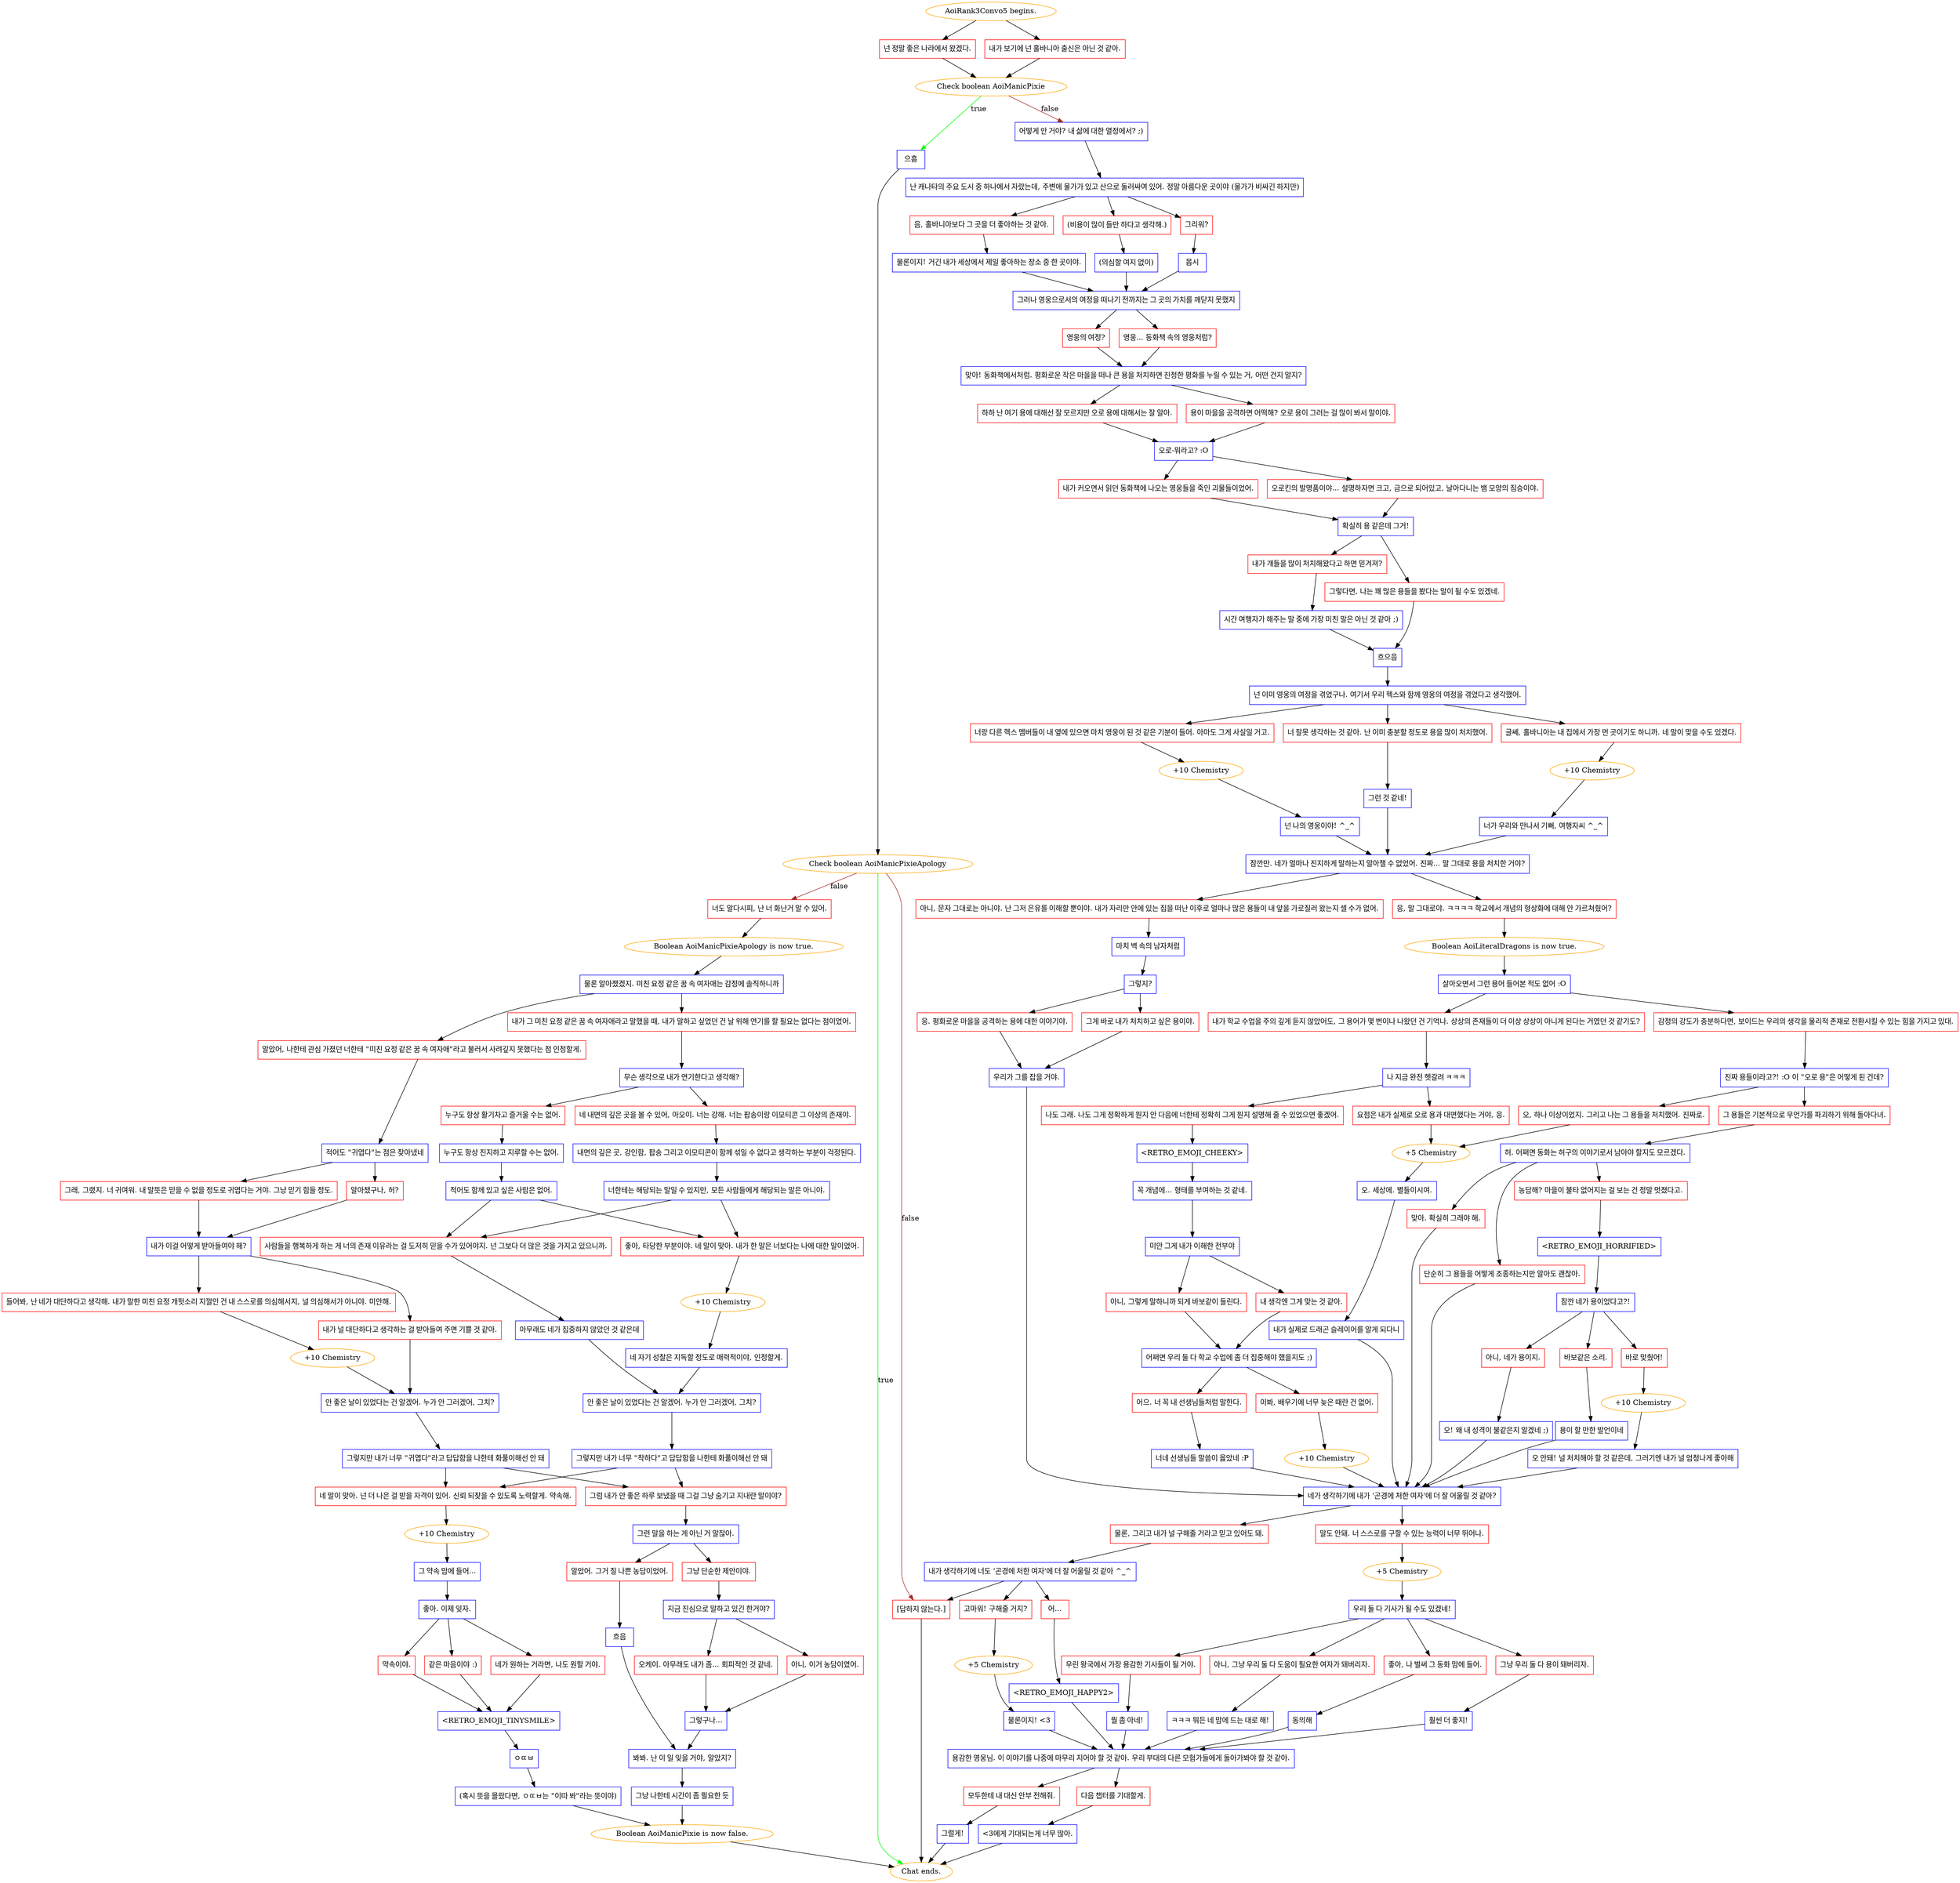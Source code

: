digraph {
	"AoiRank3Convo5 begins." [color=orange];
		"AoiRank3Convo5 begins." -> j3718593282;
		"AoiRank3Convo5 begins." -> j1055669442;
	j3718593282 [label="넌 정말 좋은 나라에서 왔겠다.",shape=box,color=red];
		j3718593282 -> j2671432348;
	j1055669442 [label="내가 보기에 넌 홀바니아 출신은 아닌 것 같아.",shape=box,color=red];
		j1055669442 -> j2671432348;
	j2671432348 [label="Check boolean AoiManicPixie",color=orange];
		j2671432348 -> j1931929848 [label=true,color=green];
		j2671432348 -> j626131541 [label=false,color=brown];
	j1931929848 [label="으흠",shape=box,color=blue];
		j1931929848 -> j2415931465;
	j626131541 [label="어떻게 안 거야? 내 삶에 대한 열정에서? ;)",shape=box,color=blue];
		j626131541 -> j1613903290;
	j2415931465 [label="Check boolean AoiManicPixieApology",color=orange];
		j2415931465 -> "Chat ends." [label=true,color=green];
		j2415931465 -> j2622425284 [label=false,color=brown];
		j2415931465 -> j283737197 [label=false,color=brown];
	j1613903290 [label="난 캐나타의 주요 도시 중 하나에서 자랐는데, 주변에 물가가 있고 산으로 둘러싸여 있어. 정말 아름다운 곳이야 (물가가 비싸긴 하지만)",shape=box,color=blue];
		j1613903290 -> j939656562;
		j1613903290 -> j3783822818;
		j1613903290 -> j1557448957;
	"Chat ends." [color=orange];
	j2622425284 [label="너도 알다시피, 난 너 화난거 알 수 있어.",shape=box,color=red];
		j2622425284 -> j180206633;
	j283737197 [label="[답하지 않는다.]",shape=box,color=red];
		j283737197 -> "Chat ends.";
	j939656562 [label="그리워?",shape=box,color=red];
		j939656562 -> j4263682030;
	j3783822818 [label="음, 홀바니아보다 그 곳을 더 좋아하는 것 같아.",shape=box,color=red];
		j3783822818 -> j1737028304;
	j1557448957 [label="(비용이 많이 들만 하다고 생각해.)",shape=box,color=red];
		j1557448957 -> j3135385578;
	j180206633 [label="Boolean AoiManicPixieApology is now true.",color=orange];
		j180206633 -> j776267676;
	j4263682030 [label="몹시",shape=box,color=blue];
		j4263682030 -> j469421646;
	j1737028304 [label="물론이지! 거긴 내가 세상에서 제일 좋아하는 장소 중 한 곳이야.",shape=box,color=blue];
		j1737028304 -> j469421646;
	j3135385578 [label="(의심할 여지 없이)",shape=box,color=blue];
		j3135385578 -> j469421646;
	j776267676 [label="물론 알아챘겠지. 미친 요정 같은 꿈 속 여자애는 감정에 솔직하니까",shape=box,color=blue];
		j776267676 -> j1031304309;
		j776267676 -> j1451547206;
	j469421646 [label="그러나 영웅으로서의 여정을 떠나기 전까지는 그 곳의 가치를 깨닫지 못했지",shape=box,color=blue];
		j469421646 -> j4017025417;
		j469421646 -> j2536610110;
	j1031304309 [label="알았어, 나한테 관심 가졌던 너한테 \"미친 요정 같은 꿈 속 여자애\"라고 불러서 사려깊지 못했다는 점 인정할게.",shape=box,color=red];
		j1031304309 -> j118679289;
	j1451547206 [label="내가 그 미친 요정 같은 꿈 속 여자애라고 말했을 때, 내가 말하고 싶었던 건 날 위해 연기를 할 필요는 없다는 점이었어.",shape=box,color=red];
		j1451547206 -> j2088819341;
	j4017025417 [label="영웅의 여정?",shape=box,color=red];
		j4017025417 -> j2759864053;
	j2536610110 [label="영웅... 동화책 속의 영웅처럼?",shape=box,color=red];
		j2536610110 -> j2759864053;
	j118679289 [label="적어도 \"귀엽다\"는 점은 찾아냈네",shape=box,color=blue];
		j118679289 -> j2154705580;
		j118679289 -> j3558277319;
	j2088819341 [label="무슨 생각으로 내가 연기한다고 생각해?",shape=box,color=blue];
		j2088819341 -> j218369904;
		j2088819341 -> j567825803;
	j2759864053 [label="맞아! 동화책에서처럼. 평화로운 작은 마을을 떠나 큰 용을 처치하면 진정한 평화를 누릴 수 있는 거, 어떤 건지 알지?",shape=box,color=blue];
		j2759864053 -> j3555192734;
		j2759864053 -> j3574534345;
	j2154705580 [label="그래, 그랬지. 너 귀여워. 내 말뜻은 믿을 수 없을 정도로 귀엽다는 거야. 그냥 믿기 힘들 정도.",shape=box,color=red];
		j2154705580 -> j1602147437;
	j3558277319 [label="알아챘구나, 허?",shape=box,color=red];
		j3558277319 -> j1602147437;
	j218369904 [label="누구도 항상 활기차고 즐거울 수는 없어.",shape=box,color=red];
		j218369904 -> j3678457034;
	j567825803 [label="네 내면의 깊은 곳을 볼 수 있어, 아오이. 너는 강해. 너는 팝송이랑 이모티콘 그 이상의 존재야.",shape=box,color=red];
		j567825803 -> j1879032560;
	j3555192734 [label="하하 난 여기 용에 대해선 잘 모르지만 오로 용에 대해서는 잘 알아.",shape=box,color=red];
		j3555192734 -> j3461271440;
	j3574534345 [label="용이 마을을 공격하면 어떡해? 오로 용이 그러는 걸 많이 봐서 말이야.",shape=box,color=red];
		j3574534345 -> j3461271440;
	j1602147437 [label="내가 이걸 어떻게 받아들여야 해?",shape=box,color=blue];
		j1602147437 -> j2610492339;
		j1602147437 -> j2739325138;
	j3678457034 [label="누구도 항상 진지하고 지루할 수는 없어.",shape=box,color=blue];
		j3678457034 -> j1437935108;
	j1879032560 [label="내면의 깊은 곳, 강인함, 팝송 그리고 이모티콘이 함께 섞일 수 없다고 생각하는 부분이 걱정된다.",shape=box,color=blue];
		j1879032560 -> j4144866334;
	j3461271440 [label="오로-뭐라고? :O",shape=box,color=blue];
		j3461271440 -> j4284919617;
		j3461271440 -> j2925711898;
	j2610492339 [label="들어봐, 난 네가 대단하다고 생각해. 내가 말한 미친 요정 개헛소리 지껄인 건 내 스스로를 의심해서지, 널 의심해서가 아니야. 미안해.",shape=box,color=red];
		j2610492339 -> j3749648377;
	j2739325138 [label="내가 널 대단하다고 생각하는 걸 받아들여 주면 기쁠 것 같아.",shape=box,color=red];
		j2739325138 -> j2246747338;
	j1437935108 [label="적어도 함께 있고 싶은 사람은 없어.",shape=box,color=blue];
		j1437935108 -> j4078611015;
		j1437935108 -> j2731971327;
	j4144866334 [label="너한테는 해당되는 말일 수 있지만, 모든 사람들에게 해당되는 말은 아니야.",shape=box,color=blue];
		j4144866334 -> j2731971327;
		j4144866334 -> j4078611015;
	j4284919617 [label="내가 커오면서 읽던 동화책에 나오는 영웅들을 죽인 괴물들이었어.",shape=box,color=red];
		j4284919617 -> j3808832456;
	j2925711898 [label="오로킨의 발명품이야... 설명하자면 크고, 금으로 되어있고, 날아다니는 뱀 모양의 짐승이야.",shape=box,color=red];
		j2925711898 -> j3808832456;
	j3749648377 [label="+10 Chemistry",color=orange];
		j3749648377 -> j2246747338;
	j2246747338 [label="안 좋은 날이 있었다는 건 알겠어. 누가 안 그러겠어, 그치?",shape=box,color=blue];
		j2246747338 -> j1209149324;
	j4078611015 [label="사람들을 행복하게 하는 게 너의 존재 이유라는 걸 도저히 믿을 수가 있어야지. 넌 그보다 더 많은 것을 가지고 있으니까.",shape=box,color=red];
		j4078611015 -> j3739970665;
	j2731971327 [label="좋아, 타당한 부분이야. 네 말이 맞아. 내가 한 말은 너보다는 나에 대한 말이었어.",shape=box,color=red];
		j2731971327 -> j3281972123;
	j3808832456 [label="확실히 용 같은데 그거!",shape=box,color=blue];
		j3808832456 -> j4184582442;
		j3808832456 -> j803543516;
	j1209149324 [label="그렇지만 내가 너무 \"귀엽다\"라고 답답함을 나한테 화풀이해선 안 돼",shape=box,color=blue];
		j1209149324 -> j17841853;
		j1209149324 -> j2899513453;
	j3739970665 [label="아무래도 네가 집중하지 않았던 것 같은데",shape=box,color=blue];
		j3739970665 -> j1071335807;
	j3281972123 [label="+10 Chemistry",color=orange];
		j3281972123 -> j3764424597;
	j4184582442 [label="내가 걔들을 많이 처치해왔다고 하면 믿겨져?",shape=box,color=red];
		j4184582442 -> j4262635550;
	j803543516 [label="그렇다면, 나는 꽤 많은 용들을 봤다는 말이 될 수도 있겠네.",shape=box,color=red];
		j803543516 -> j598498512;
	j17841853 [label="네 말이 맞아. 넌 더 나은 걸 받을 자격이 있어. 신뢰 되찾을 수 있도록 노력할게. 약속해.",shape=box,color=red];
		j17841853 -> j2344086126;
	j2899513453 [label="그럼 내가 안 좋은 하루 보냈을 때 그걸 그냥 숨기고 지내란 말이야?",shape=box,color=red];
		j2899513453 -> j3627082645;
	j1071335807 [label="안 좋은 날이 있었다는 건 알겠어. 누가 안 그러겠어, 그치?",shape=box,color=blue];
		j1071335807 -> j1427961362;
	j3764424597 [label="네 자기 성찰은 지독할 정도로 매력적이야, 인정할게.",shape=box,color=blue];
		j3764424597 -> j1071335807;
	j4262635550 [label="시간 여행자가 해주는 말 중에 가장 미친 말은 아닌 것 같아 ;)",shape=box,color=blue];
		j4262635550 -> j598498512;
	j598498512 [label="흐으음",shape=box,color=blue];
		j598498512 -> j2092938043;
	j2344086126 [label="+10 Chemistry",color=orange];
		j2344086126 -> j850010846;
	j3627082645 [label="그런 말을 하는 게 아닌 거 알잖아.",shape=box,color=blue];
		j3627082645 -> j1470692148;
		j3627082645 -> j463668089;
	j1427961362 [label="그렇지만 내가 너무 \"착하다\"고 답답함을 나한테 화풀이해선 안 돼",shape=box,color=blue];
		j1427961362 -> j17841853;
		j1427961362 -> j2899513453;
	j2092938043 [label="넌 이미 영웅의 여정을 겪었구나. 여기서 우리 헥스와 함께 영웅의 여정을 겪었다고 생각했어.",shape=box,color=blue];
		j2092938043 -> j4238946167;
		j2092938043 -> j3135173438;
		j2092938043 -> j109897708;
	j850010846 [label="그 약속 맘에 들어...",shape=box,color=blue];
		j850010846 -> j2758621575;
	j1470692148 [label="그냥 단순한 제안이야.",shape=box,color=red];
		j1470692148 -> j976913222;
	j463668089 [label="알았어. 그거 질 나쁜 농담이었어.",shape=box,color=red];
		j463668089 -> j1570212466;
	j4238946167 [label="글쎄, 홀바니아는 내 집에서 가장 먼 곳이기도 하니까. 네 말이 맞을 수도 있겠다.",shape=box,color=red];
		j4238946167 -> j3416775672;
	j3135173438 [label="너랑 다른 헥스 멤버들이 내 옆에 있으면 마치 영웅이 된 것 같은 기분이 들어. 아마도 그게 사실일 거고.",shape=box,color=red];
		j3135173438 -> j508733344;
	j109897708 [label="너 잘못 생각하는 것 같아. 난 이미 충분할 정도로 용을 많이 처치했어.",shape=box,color=red];
		j109897708 -> j1332631081;
	j2758621575 [label="좋아. 이제 잊자.",shape=box,color=blue];
		j2758621575 -> j2860149955;
		j2758621575 -> j1328086014;
		j2758621575 -> j409671281;
	j976913222 [label="지금 진심으로 말하고 있긴 한거야?",shape=box,color=blue];
		j976913222 -> j1728248207;
		j976913222 -> j1490553328;
	j1570212466 [label="흐음",shape=box,color=blue];
		j1570212466 -> j2470207080;
	j3416775672 [label="+10 Chemistry",color=orange];
		j3416775672 -> j2374341232;
	j508733344 [label="+10 Chemistry",color=orange];
		j508733344 -> j1640994737;
	j1332631081 [label="그런 것 같네!",shape=box,color=blue];
		j1332631081 -> j1068721167;
	j2860149955 [label="약속이야.",shape=box,color=red];
		j2860149955 -> j951265201;
	j1328086014 [label="같은 마음이야 :)",shape=box,color=red];
		j1328086014 -> j951265201;
	j409671281 [label="네가 원하는 거라면, 나도 원할 거야.",shape=box,color=red];
		j409671281 -> j951265201;
	j1728248207 [label="오케이. 아무래도 내가 좀... 회피적인 것 같네.",shape=box,color=red];
		j1728248207 -> j2971261624;
	j1490553328 [label="아니, 이거 농담이였어.",shape=box,color=red];
		j1490553328 -> j2971261624;
	j2470207080 [label="봐봐. 난 이 일 잊을 거야, 알았지?",shape=box,color=blue];
		j2470207080 -> j1719987238;
	j2374341232 [label="너가 우리와 만나서 기뻐, 여행자씨 ^_^",shape=box,color=blue];
		j2374341232 -> j1068721167;
	j1640994737 [label="넌 나의 영웅이야! ^_^",shape=box,color=blue];
		j1640994737 -> j1068721167;
	j1068721167 [label="잠깐만. 네가 얼마나 진지하게 말하는지 알아챌 수 없었어. 진짜... 말 그대로 용을 처치한 거야?",shape=box,color=blue];
		j1068721167 -> j2405124880;
		j1068721167 -> j2445546696;
	j951265201 [label="<RETRO_EMOJI_TINYSMILE>",shape=box,color=blue];
		j951265201 -> j724334441;
	j2971261624 [label="그렇구나...",shape=box,color=blue];
		j2971261624 -> j2470207080;
	j1719987238 [label="그냥 나한테 시간이 좀 필요한 듯",shape=box,color=blue];
		j1719987238 -> j2477397060;
	j2405124880 [label="응, 말 그대로야. ㅋㅋㅋㅋ 학교에서 개념의 형상화에 대해 안 가르쳐줬어?",shape=box,color=red];
		j2405124880 -> j2609747817;
	j2445546696 [label="아니, 문자 그대로는 아니야. 난 그저 은유를 이해할 뿐이야. 내가 자리만 안에 있는 집을 떠난 이후로 얼마나 많은 용들이 내 앞을 가로질러 왔는지 셀 수가 없어.",shape=box,color=red];
		j2445546696 -> j135530432;
	j724334441 [label="ㅇㄸㅂ",shape=box,color=blue];
		j724334441 -> j2615040025;
	j2477397060 [label="Boolean AoiManicPixie is now false.",color=orange];
		j2477397060 -> "Chat ends.";
	j2609747817 [label="Boolean AoiLiteralDragons is now true.",color=orange];
		j2609747817 -> j2719547610;
	j135530432 [label="마치 벽 속의 남자처럼",shape=box,color=blue];
		j135530432 -> j535873333;
	j2615040025 [label="(혹시 뜻을 몰랐다면, ㅇㄸㅂ는 \"이따 봐\"라는 뜻이야)",shape=box,color=blue];
		j2615040025 -> j2477397060;
	j2719547610 [label="살아오면서 그런 용어 들어본 적도 없어 :O",shape=box,color=blue];
		j2719547610 -> j759965128;
		j2719547610 -> j439894434;
	j535873333 [label="그렇지?",shape=box,color=blue];
		j535873333 -> j3003742110;
		j535873333 -> j463574061;
	j759965128 [label="내가 학교 수업을 주의 깊게 듣지 않았어도, 그 용어가 몇 번이나 나왔던 건 기억나. 상상의 존재들이 더 이상 상상이 아니게 된다는 거였던 것 같기도?",shape=box,color=red];
		j759965128 -> j2823831328;
	j439894434 [label="감정의 강도가 충분하다면, 보이드는 우리의 생각을 물리적 존재로 전환시킬 수 있는 힘을 가지고 있대.",shape=box,color=red];
		j439894434 -> j3960048229;
	j3003742110 [label="응. 평화로운 마을을 공격하는 용에 대한 이야기야.",shape=box,color=red];
		j3003742110 -> j2910168342;
	j463574061 [label="그게 바로 내가 처치하고 싶은 용이야.",shape=box,color=red];
		j463574061 -> j2910168342;
	j2823831328 [label="나 지금 완전 헷갈려 ㅋㅋㅋ",shape=box,color=blue];
		j2823831328 -> j1320194737;
		j2823831328 -> j2210052547;
	j3960048229 [label="진짜 용들이라고?! :O 이 \"오로 용\"은 어떻게 된 건데?",shape=box,color=blue];
		j3960048229 -> j1327831718;
		j3960048229 -> j2367240247;
	j2910168342 [label="우리가 그를 잡을 거야.",shape=box,color=blue];
		j2910168342 -> j862762156;
	j1320194737 [label="나도 그래. 나도 그게 정확하게 뭔지 안 다음에 너한테 정확히 그게 뭔지 설명해 줄 수 있었으면 좋겠어.",shape=box,color=red];
		j1320194737 -> j3265147081;
	j2210052547 [label="요점은 내가 실제로 오로 용과 대면했다는 거야, 응.",shape=box,color=red];
		j2210052547 -> j3140497175;
	j1327831718 [label="오, 하나 이상이었지. 그리고 나는 그 용들을 처치했어. 진짜로.",shape=box,color=red];
		j1327831718 -> j3140497175;
	j2367240247 [label="그 용들은 기본적으로 무언가를 파괴하기 위해 돌아다녀.",shape=box,color=red];
		j2367240247 -> j51807841;
	j862762156 [label="네가 생각하기에 내가 '곤경에 처한 여자'에 더 잘 어울릴 것 같아?",shape=box,color=blue];
		j862762156 -> j3586157377;
		j862762156 -> j143715015;
	j3265147081 [label="<RETRO_EMOJI_CHEEKY>",shape=box,color=blue];
		j3265147081 -> j59703345;
	j3140497175 [label="+5 Chemistry",color=orange];
		j3140497175 -> j2468488419;
	j51807841 [label="허. 어쩌면 동화는 허구의 이야기로서 남아야 할지도 모르겠다.",shape=box,color=blue];
		j51807841 -> j972910085;
		j51807841 -> j775586286;
		j51807841 -> j2348657360;
	j3586157377 [label="물론, 그리고 내가 널 구해줄 거라고 믿고 있어도 돼.",shape=box,color=red];
		j3586157377 -> j841668081;
	j143715015 [label="말도 안돼. 너 스스로를 구할 수 있는 능력이 너무 뛰어나.",shape=box,color=red];
		j143715015 -> j1987792212;
	j59703345 [label="꼭 개념에... 형태를 부여하는 것 같네.",shape=box,color=blue];
		j59703345 -> j3089724921;
	j2468488419 [label="오. 세상에. 별들이시여.",shape=box,color=blue];
		j2468488419 -> j2075771767;
	j972910085 [label="맞아. 확실히 그래야 해.",shape=box,color=red];
		j972910085 -> j862762156;
	j775586286 [label="단순히 그 용들을 어떻게 조종하는지만 알아도 괜찮아.",shape=box,color=red];
		j775586286 -> j862762156;
	j2348657360 [label="농담해? 마을이 불타 없어지는 걸 보는 건 정말 멋졌다고.",shape=box,color=red];
		j2348657360 -> j1868260196;
	j841668081 [label="내가 생각하기에 너도 '곤경에 처한 여자'에 더 잘 어울릴 것 같아 ^_^",shape=box,color=blue];
		j841668081 -> j1702379348;
		j841668081 -> j1954144506;
		j841668081 -> j283737197;
	j1987792212 [label="+5 Chemistry",color=orange];
		j1987792212 -> j695571040;
	j3089724921 [label="미안 그게 내가 이해한 전부야",shape=box,color=blue];
		j3089724921 -> j3697995274;
		j3089724921 -> j3650813184;
	j2075771767 [label="내가 실제로 드래곤 슬레이어를 알게 되다니",shape=box,color=blue];
		j2075771767 -> j862762156;
	j1868260196 [label="<RETRO_EMOJI_HORRIFIED>",shape=box,color=blue];
		j1868260196 -> j1810233272;
	j1702379348 [label="고마워! 구해줄 거지?",shape=box,color=red];
		j1702379348 -> j1062358659;
	j1954144506 [label="어...",shape=box,color=red];
		j1954144506 -> j947757524;
	j695571040 [label="우리 둘 다 기사가 될 수도 있겠네!",shape=box,color=blue];
		j695571040 -> j2481792800;
		j695571040 -> j2755883273;
		j695571040 -> j4220148850;
		j695571040 -> j2036875238;
	j3697995274 [label="내 생각엔 그게 맞는 것 같아.",shape=box,color=red];
		j3697995274 -> j1516642936;
	j3650813184 [label="아니, 그렇게 말하니까 되게 바보같이 들린다.",shape=box,color=red];
		j3650813184 -> j1516642936;
	j1810233272 [label="잠깐 네가 용이었다고?!",shape=box,color=blue];
		j1810233272 -> j2791836166;
		j1810233272 -> j3577000854;
		j1810233272 -> j888235762;
	j1062358659 [label="+5 Chemistry",color=orange];
		j1062358659 -> j1134966072;
	j947757524 [label="<RETRO_EMOJI_HAPPY2>",shape=box,color=blue];
		j947757524 -> j2891300577;
	j2481792800 [label="좋아, 나 벌써 그 동화 맘에 들어.",shape=box,color=red];
		j2481792800 -> j2031391007;
	j2755883273 [label="그냥 우리 둘 다 용이 돼버리자.",shape=box,color=red];
		j2755883273 -> j3314152341;
	j4220148850 [label="우린 왕국에서 가장 용감한 기사들이 될 거야.",shape=box,color=red];
		j4220148850 -> j3551840413;
	j2036875238 [label="아니, 그냥 우리 둘 다 도움이 필요한 여자가 돼버리자.",shape=box,color=red];
		j2036875238 -> j1859876758;
	j1516642936 [label="어쩌면 우리 둘 다 학교 수업에 좀 더 집중해야 했을지도 ;)",shape=box,color=blue];
		j1516642936 -> j3789174331;
		j1516642936 -> j475151478;
	j2791836166 [label="바로 맞췄어!",shape=box,color=red];
		j2791836166 -> j3354860186;
	j3577000854 [label="아니, 네가 용이지.",shape=box,color=red];
		j3577000854 -> j875032515;
	j888235762 [label="바보같은 소리.",shape=box,color=red];
		j888235762 -> j2312191834;
	j1134966072 [label="물론이지! <3",shape=box,color=blue];
		j1134966072 -> j2891300577;
	j2891300577 [label="용감한 영웅님. 이 이야기를 나중에 마무리 지어야 할 것 같아. 우리 부대의 다른 모험가들에게 돌아가봐야 할 것 같아.",shape=box,color=blue];
		j2891300577 -> j1456955668;
		j2891300577 -> j2599219289;
	j2031391007 [label="동의해",shape=box,color=blue];
		j2031391007 -> j2891300577;
	j3314152341 [label="훨씬 더 좋지!",shape=box,color=blue];
		j3314152341 -> j2891300577;
	j3551840413 [label="뭘 좀 아네!",shape=box,color=blue];
		j3551840413 -> j2891300577;
	j1859876758 [label="ㅋㅋㅋ 뭐든 네 맘에 드는 대로 해!",shape=box,color=blue];
		j1859876758 -> j2891300577;
	j3789174331 [label="이봐, 배우기에 너무 늦은 때란 건 없어.",shape=box,color=red];
		j3789174331 -> j992613887;
	j475151478 [label="어으. 너 꼭 내 선생님들처럼 말한다.",shape=box,color=red];
		j475151478 -> j4103686308;
	j3354860186 [label="+10 Chemistry",color=orange];
		j3354860186 -> j1316794138;
	j875032515 [label="오! 왜 내 성격이 불같은지 알겠네 ;)",shape=box,color=blue];
		j875032515 -> j862762156;
	j2312191834 [label="용이 할 만한 발언이네",shape=box,color=blue];
		j2312191834 -> j862762156;
	j1456955668 [label="모두한테 내 대신 안부 전해줘.",shape=box,color=red];
		j1456955668 -> j787494657;
	j2599219289 [label="다음 챕터를 기대할게.",shape=box,color=red];
		j2599219289 -> j2518407929;
	j992613887 [label="+10 Chemistry",color=orange];
		j992613887 -> j862762156;
	j4103686308 [label="너네 선생님들 말씀이 옳았네 :P",shape=box,color=blue];
		j4103686308 -> j862762156;
	j1316794138 [label="오 안돼! 널 처치해야 할 것 같은데, 그러기엔 내가 널 엄청나게 좋아해",shape=box,color=blue];
		j1316794138 -> j862762156;
	j787494657 [label="그럴게!",shape=box,color=blue];
		j787494657 -> "Chat ends.";
	j2518407929 [label="<3에게 기대되는게 너무 많아.",shape=box,color=blue];
		j2518407929 -> "Chat ends.";
}